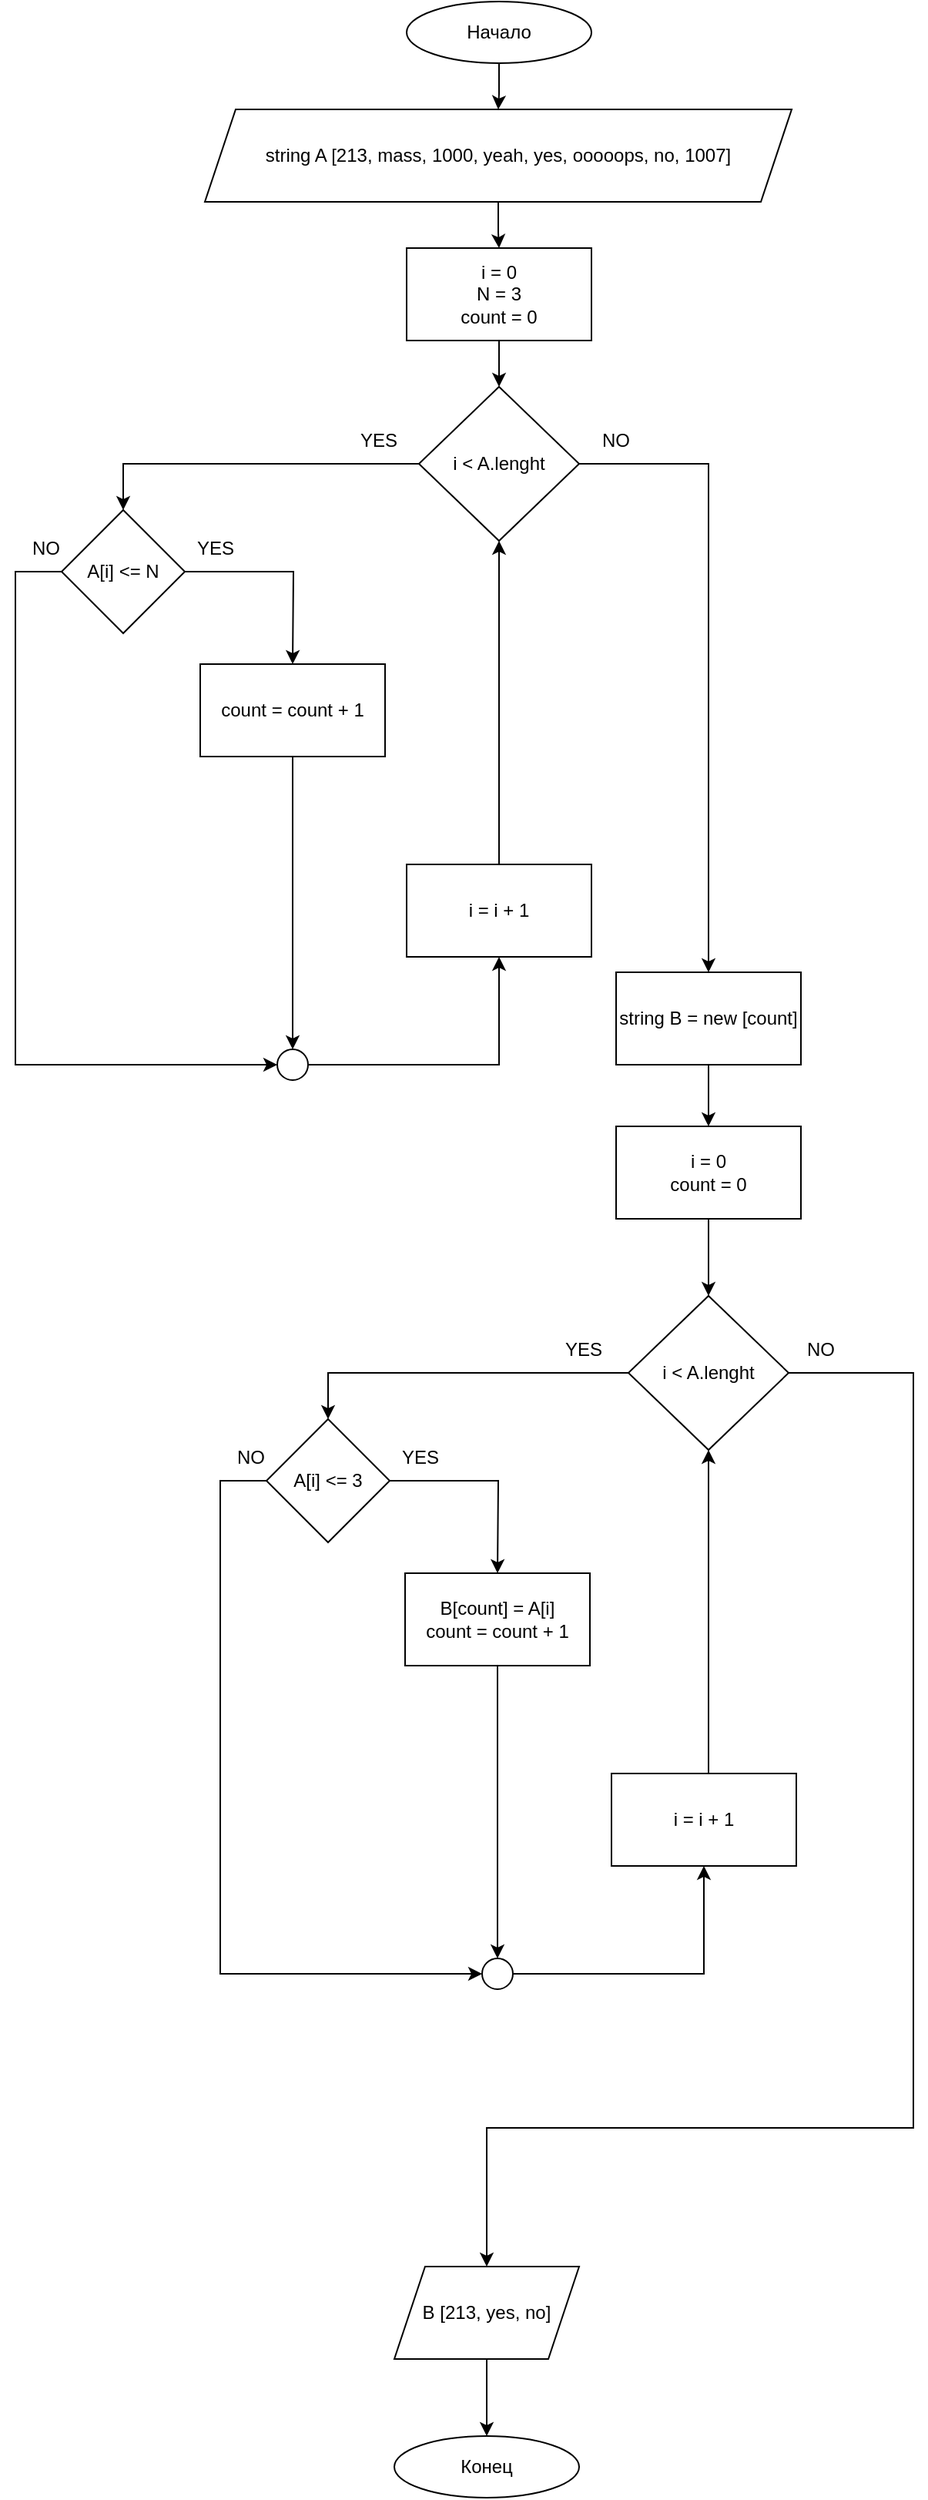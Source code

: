 <mxfile version="20.8.20" type="device"><diagram name="Страница 1" id="nxFRF6_ILEzLp3KGKhDj"><mxGraphModel dx="1434" dy="788" grid="1" gridSize="10" guides="1" tooltips="1" connect="1" arrows="1" fold="1" page="1" pageScale="1" pageWidth="827" pageHeight="1169" math="0" shadow="0"><root><mxCell id="0"/><mxCell id="1" parent="0"/><mxCell id="OcEBaX4zgAzOhpa636mW-3" value="" style="edgeStyle=orthogonalEdgeStyle;rounded=0;orthogonalLoop=1;jettySize=auto;html=1;" parent="1" source="OcEBaX4zgAzOhpa636mW-1" target="OcEBaX4zgAzOhpa636mW-2" edge="1"><mxGeometry relative="1" as="geometry"/></mxCell><mxCell id="OcEBaX4zgAzOhpa636mW-1" value="Начало" style="ellipse;whiteSpace=wrap;html=1;" parent="1" vertex="1"><mxGeometry x="354" y="10" width="120" height="40" as="geometry"/></mxCell><mxCell id="FRUQj0hy48DRVwr9868Y-2" value="" style="edgeStyle=orthogonalEdgeStyle;rounded=0;orthogonalLoop=1;jettySize=auto;html=1;" parent="1" source="OcEBaX4zgAzOhpa636mW-2" target="FRUQj0hy48DRVwr9868Y-1" edge="1"><mxGeometry relative="1" as="geometry"/></mxCell><mxCell id="OcEBaX4zgAzOhpa636mW-2" value="string A [213, mass, 1000, yeah, yes, ooooops, no, 1007]" style="shape=parallelogram;perimeter=parallelogramPerimeter;whiteSpace=wrap;html=1;fixedSize=1;" parent="1" vertex="1"><mxGeometry x="223" y="80" width="381" height="60" as="geometry"/></mxCell><mxCell id="_Yjfqvui9HN7aCXxEph5-9" style="edgeStyle=orthogonalEdgeStyle;rounded=0;orthogonalLoop=1;jettySize=auto;html=1;strokeColor=default;endArrow=classic;endFill=1;exitX=1;exitY=0.5;exitDx=0;exitDy=0;" parent="1" source="FRUQj0hy48DRVwr9868Y-4" edge="1"><mxGeometry relative="1" as="geometry"><Array as="points"><mxPoint x="550" y="310"/></Array><mxPoint x="474" y="300" as="sourcePoint"/><mxPoint x="550" y="640" as="targetPoint"/></mxGeometry></mxCell><mxCell id="_Yjfqvui9HN7aCXxEph5-2" value="Конец" style="ellipse;whiteSpace=wrap;html=1;" parent="1" vertex="1"><mxGeometry x="346" y="1590" width="120" height="40" as="geometry"/></mxCell><mxCell id="FRUQj0hy48DRVwr9868Y-3" value="" style="edgeStyle=orthogonalEdgeStyle;rounded=0;orthogonalLoop=1;jettySize=auto;html=1;" parent="1" source="FRUQj0hy48DRVwr9868Y-1" edge="1"><mxGeometry relative="1" as="geometry"><mxPoint x="414" y="260" as="targetPoint"/></mxGeometry></mxCell><mxCell id="FRUQj0hy48DRVwr9868Y-1" value="i = 0&lt;br&gt;N = 3&lt;br&gt;count = 0" style="rounded=0;whiteSpace=wrap;html=1;" parent="1" vertex="1"><mxGeometry x="354" y="170" width="120" height="60" as="geometry"/></mxCell><mxCell id="FRUQj0hy48DRVwr9868Y-8" style="edgeStyle=orthogonalEdgeStyle;rounded=0;orthogonalLoop=1;jettySize=auto;html=1;entryX=0.5;entryY=0;entryDx=0;entryDy=0;" parent="1" source="FRUQj0hy48DRVwr9868Y-4" target="FRUQj0hy48DRVwr9868Y-7" edge="1"><mxGeometry relative="1" as="geometry"/></mxCell><mxCell id="FRUQj0hy48DRVwr9868Y-4" value="i &amp;lt; A.lenght" style="rhombus;whiteSpace=wrap;html=1;" parent="1" vertex="1"><mxGeometry x="362" y="260" width="104" height="100" as="geometry"/></mxCell><mxCell id="FRUQj0hy48DRVwr9868Y-5" value="NO" style="text;html=1;strokeColor=none;fillColor=none;align=center;verticalAlign=middle;whiteSpace=wrap;rounded=0;" parent="1" vertex="1"><mxGeometry x="460" y="280" width="60" height="30" as="geometry"/></mxCell><mxCell id="FRUQj0hy48DRVwr9868Y-9" style="edgeStyle=orthogonalEdgeStyle;rounded=0;orthogonalLoop=1;jettySize=auto;html=1;" parent="1" source="FRUQj0hy48DRVwr9868Y-7" edge="1"><mxGeometry relative="1" as="geometry"><mxPoint x="280" y="440" as="targetPoint"/></mxGeometry></mxCell><mxCell id="FRUQj0hy48DRVwr9868Y-18" style="edgeStyle=orthogonalEdgeStyle;rounded=0;orthogonalLoop=1;jettySize=auto;html=1;" parent="1" source="FRUQj0hy48DRVwr9868Y-7" target="FRUQj0hy48DRVwr9868Y-20" edge="1"><mxGeometry relative="1" as="geometry"><Array as="points"><mxPoint x="100" y="380"/><mxPoint x="100" y="700"/></Array><mxPoint x="100" y="700" as="targetPoint"/></mxGeometry></mxCell><mxCell id="FRUQj0hy48DRVwr9868Y-7" value="A[i] &amp;lt;= N" style="rhombus;whiteSpace=wrap;html=1;" parent="1" vertex="1"><mxGeometry x="130" y="340" width="80" height="80" as="geometry"/></mxCell><mxCell id="FRUQj0hy48DRVwr9868Y-27" style="edgeStyle=orthogonalEdgeStyle;rounded=0;orthogonalLoop=1;jettySize=auto;html=1;entryX=0.5;entryY=0;entryDx=0;entryDy=0;" parent="1" source="FRUQj0hy48DRVwr9868Y-10" target="FRUQj0hy48DRVwr9868Y-20" edge="1"><mxGeometry relative="1" as="geometry"/></mxCell><mxCell id="FRUQj0hy48DRVwr9868Y-10" value="count = count + 1" style="rounded=0;whiteSpace=wrap;html=1;" parent="1" vertex="1"><mxGeometry x="220" y="440" width="120" height="60" as="geometry"/></mxCell><mxCell id="FRUQj0hy48DRVwr9868Y-11" value="YES" style="text;html=1;strokeColor=none;fillColor=none;align=center;verticalAlign=middle;whiteSpace=wrap;rounded=0;" parent="1" vertex="1"><mxGeometry x="306" y="280" width="60" height="30" as="geometry"/></mxCell><mxCell id="FRUQj0hy48DRVwr9868Y-13" value="YES" style="text;html=1;strokeColor=none;fillColor=none;align=center;verticalAlign=middle;whiteSpace=wrap;rounded=0;" parent="1" vertex="1"><mxGeometry x="200" y="350" width="60" height="30" as="geometry"/></mxCell><mxCell id="FRUQj0hy48DRVwr9868Y-19" value="NO" style="text;html=1;strokeColor=none;fillColor=none;align=center;verticalAlign=middle;whiteSpace=wrap;rounded=0;" parent="1" vertex="1"><mxGeometry x="90" y="350" width="60" height="30" as="geometry"/></mxCell><mxCell id="FRUQj0hy48DRVwr9868Y-30" style="edgeStyle=orthogonalEdgeStyle;rounded=0;orthogonalLoop=1;jettySize=auto;html=1;entryX=0.5;entryY=1;entryDx=0;entryDy=0;" parent="1" source="FRUQj0hy48DRVwr9868Y-20" target="FRUQj0hy48DRVwr9868Y-29" edge="1"><mxGeometry relative="1" as="geometry"/></mxCell><mxCell id="FRUQj0hy48DRVwr9868Y-20" value="" style="ellipse;whiteSpace=wrap;html=1;aspect=fixed;" parent="1" vertex="1"><mxGeometry x="270" y="690" width="20" height="20" as="geometry"/></mxCell><mxCell id="FRUQj0hy48DRVwr9868Y-31" style="edgeStyle=orthogonalEdgeStyle;rounded=0;orthogonalLoop=1;jettySize=auto;html=1;entryX=0.5;entryY=1;entryDx=0;entryDy=0;" parent="1" source="FRUQj0hy48DRVwr9868Y-29" target="FRUQj0hy48DRVwr9868Y-4" edge="1"><mxGeometry relative="1" as="geometry"/></mxCell><mxCell id="FRUQj0hy48DRVwr9868Y-29" value="i = i + 1" style="rounded=0;whiteSpace=wrap;html=1;" parent="1" vertex="1"><mxGeometry x="354" y="570" width="120" height="60" as="geometry"/></mxCell><mxCell id="_mCYpdActd876dItn7Si-5" value="" style="edgeStyle=orthogonalEdgeStyle;rounded=0;orthogonalLoop=1;jettySize=auto;html=1;" edge="1" parent="1" source="_mCYpdActd876dItn7Si-2" target="_mCYpdActd876dItn7Si-4"><mxGeometry relative="1" as="geometry"/></mxCell><mxCell id="_mCYpdActd876dItn7Si-2" value="string B = new [count]" style="rounded=0;whiteSpace=wrap;html=1;" vertex="1" parent="1"><mxGeometry x="490" y="640" width="120" height="60" as="geometry"/></mxCell><mxCell id="_mCYpdActd876dItn7Si-7" value="" style="edgeStyle=orthogonalEdgeStyle;rounded=0;orthogonalLoop=1;jettySize=auto;html=1;" edge="1" parent="1" source="_mCYpdActd876dItn7Si-4"><mxGeometry relative="1" as="geometry"><mxPoint x="550" y="850" as="targetPoint"/></mxGeometry></mxCell><mxCell id="_mCYpdActd876dItn7Si-4" value="i = 0&lt;br&gt;count = 0" style="rounded=0;whiteSpace=wrap;html=1;" vertex="1" parent="1"><mxGeometry x="490" y="740" width="120" height="60" as="geometry"/></mxCell><mxCell id="_mCYpdActd876dItn7Si-8" style="edgeStyle=orthogonalEdgeStyle;rounded=0;orthogonalLoop=1;jettySize=auto;html=1;strokeColor=default;endArrow=classic;endFill=1;exitX=1;exitY=0.5;exitDx=0;exitDy=0;entryX=0.5;entryY=0;entryDx=0;entryDy=0;" edge="1" parent="1" source="_mCYpdActd876dItn7Si-10" target="_mCYpdActd876dItn7Si-26"><mxGeometry relative="1" as="geometry"><Array as="points"><mxPoint x="683" y="900"/><mxPoint x="683" y="1390"/><mxPoint x="406" y="1390"/></Array><mxPoint x="607" y="890" as="sourcePoint"/><mxPoint x="410" y="1420" as="targetPoint"/></mxGeometry></mxCell><mxCell id="_mCYpdActd876dItn7Si-9" style="edgeStyle=orthogonalEdgeStyle;rounded=0;orthogonalLoop=1;jettySize=auto;html=1;entryX=0.5;entryY=0;entryDx=0;entryDy=0;" edge="1" parent="1" source="_mCYpdActd876dItn7Si-10" target="_mCYpdActd876dItn7Si-14"><mxGeometry relative="1" as="geometry"/></mxCell><mxCell id="_mCYpdActd876dItn7Si-10" value="i &amp;lt; A.lenght" style="rhombus;whiteSpace=wrap;html=1;" vertex="1" parent="1"><mxGeometry x="498" y="850" width="104" height="100" as="geometry"/></mxCell><mxCell id="_mCYpdActd876dItn7Si-11" value="NO" style="text;html=1;strokeColor=none;fillColor=none;align=center;verticalAlign=middle;whiteSpace=wrap;rounded=0;" vertex="1" parent="1"><mxGeometry x="593" y="870" width="60" height="30" as="geometry"/></mxCell><mxCell id="_mCYpdActd876dItn7Si-12" style="edgeStyle=orthogonalEdgeStyle;rounded=0;orthogonalLoop=1;jettySize=auto;html=1;" edge="1" parent="1" source="_mCYpdActd876dItn7Si-14"><mxGeometry relative="1" as="geometry"><mxPoint x="413" y="1030" as="targetPoint"/></mxGeometry></mxCell><mxCell id="_mCYpdActd876dItn7Si-13" style="edgeStyle=orthogonalEdgeStyle;rounded=0;orthogonalLoop=1;jettySize=auto;html=1;" edge="1" parent="1" source="_mCYpdActd876dItn7Si-14" target="_mCYpdActd876dItn7Si-21"><mxGeometry relative="1" as="geometry"><Array as="points"><mxPoint x="233" y="970"/><mxPoint x="233" y="1290"/></Array><mxPoint x="233" y="1290" as="targetPoint"/></mxGeometry></mxCell><mxCell id="_mCYpdActd876dItn7Si-14" value="A[i] &amp;lt;= 3" style="rhombus;whiteSpace=wrap;html=1;" vertex="1" parent="1"><mxGeometry x="263" y="930" width="80" height="80" as="geometry"/></mxCell><mxCell id="_mCYpdActd876dItn7Si-15" style="edgeStyle=orthogonalEdgeStyle;rounded=0;orthogonalLoop=1;jettySize=auto;html=1;entryX=0.5;entryY=0;entryDx=0;entryDy=0;" edge="1" parent="1" source="_mCYpdActd876dItn7Si-16" target="_mCYpdActd876dItn7Si-21"><mxGeometry relative="1" as="geometry"/></mxCell><mxCell id="_mCYpdActd876dItn7Si-16" value="B[count] = A[i]&lt;br&gt;count = count + 1" style="rounded=0;whiteSpace=wrap;html=1;" vertex="1" parent="1"><mxGeometry x="353" y="1030" width="120" height="60" as="geometry"/></mxCell><mxCell id="_mCYpdActd876dItn7Si-17" value="YES" style="text;html=1;strokeColor=none;fillColor=none;align=center;verticalAlign=middle;whiteSpace=wrap;rounded=0;" vertex="1" parent="1"><mxGeometry x="439" y="870" width="60" height="30" as="geometry"/></mxCell><mxCell id="_mCYpdActd876dItn7Si-18" value="YES" style="text;html=1;strokeColor=none;fillColor=none;align=center;verticalAlign=middle;whiteSpace=wrap;rounded=0;" vertex="1" parent="1"><mxGeometry x="333" y="940" width="60" height="30" as="geometry"/></mxCell><mxCell id="_mCYpdActd876dItn7Si-19" value="NO" style="text;html=1;strokeColor=none;fillColor=none;align=center;verticalAlign=middle;whiteSpace=wrap;rounded=0;" vertex="1" parent="1"><mxGeometry x="223" y="940" width="60" height="30" as="geometry"/></mxCell><mxCell id="_mCYpdActd876dItn7Si-20" style="edgeStyle=orthogonalEdgeStyle;rounded=0;orthogonalLoop=1;jettySize=auto;html=1;entryX=0.5;entryY=1;entryDx=0;entryDy=0;" edge="1" parent="1" source="_mCYpdActd876dItn7Si-21" target="_mCYpdActd876dItn7Si-23"><mxGeometry relative="1" as="geometry"/></mxCell><mxCell id="_mCYpdActd876dItn7Si-21" value="" style="ellipse;whiteSpace=wrap;html=1;aspect=fixed;" vertex="1" parent="1"><mxGeometry x="403" y="1280" width="20" height="20" as="geometry"/></mxCell><mxCell id="_mCYpdActd876dItn7Si-22" style="edgeStyle=orthogonalEdgeStyle;rounded=0;orthogonalLoop=1;jettySize=auto;html=1;entryX=0.5;entryY=1;entryDx=0;entryDy=0;" edge="1" parent="1" source="_mCYpdActd876dItn7Si-23" target="_mCYpdActd876dItn7Si-10"><mxGeometry relative="1" as="geometry"><Array as="points"><mxPoint x="550" y="1130"/><mxPoint x="550" y="1130"/></Array></mxGeometry></mxCell><mxCell id="_mCYpdActd876dItn7Si-23" value="i = i + 1" style="rounded=0;whiteSpace=wrap;html=1;" vertex="1" parent="1"><mxGeometry x="487" y="1160" width="120" height="60" as="geometry"/></mxCell><mxCell id="_mCYpdActd876dItn7Si-27" style="edgeStyle=orthogonalEdgeStyle;rounded=0;orthogonalLoop=1;jettySize=auto;html=1;entryX=0.5;entryY=0;entryDx=0;entryDy=0;" edge="1" parent="1" source="_mCYpdActd876dItn7Si-26" target="_Yjfqvui9HN7aCXxEph5-2"><mxGeometry relative="1" as="geometry"/></mxCell><mxCell id="_mCYpdActd876dItn7Si-26" value="B [213, yes, no]" style="shape=parallelogram;perimeter=parallelogramPerimeter;whiteSpace=wrap;html=1;fixedSize=1;" vertex="1" parent="1"><mxGeometry x="346" y="1480" width="120" height="60" as="geometry"/></mxCell></root></mxGraphModel></diagram></mxfile>